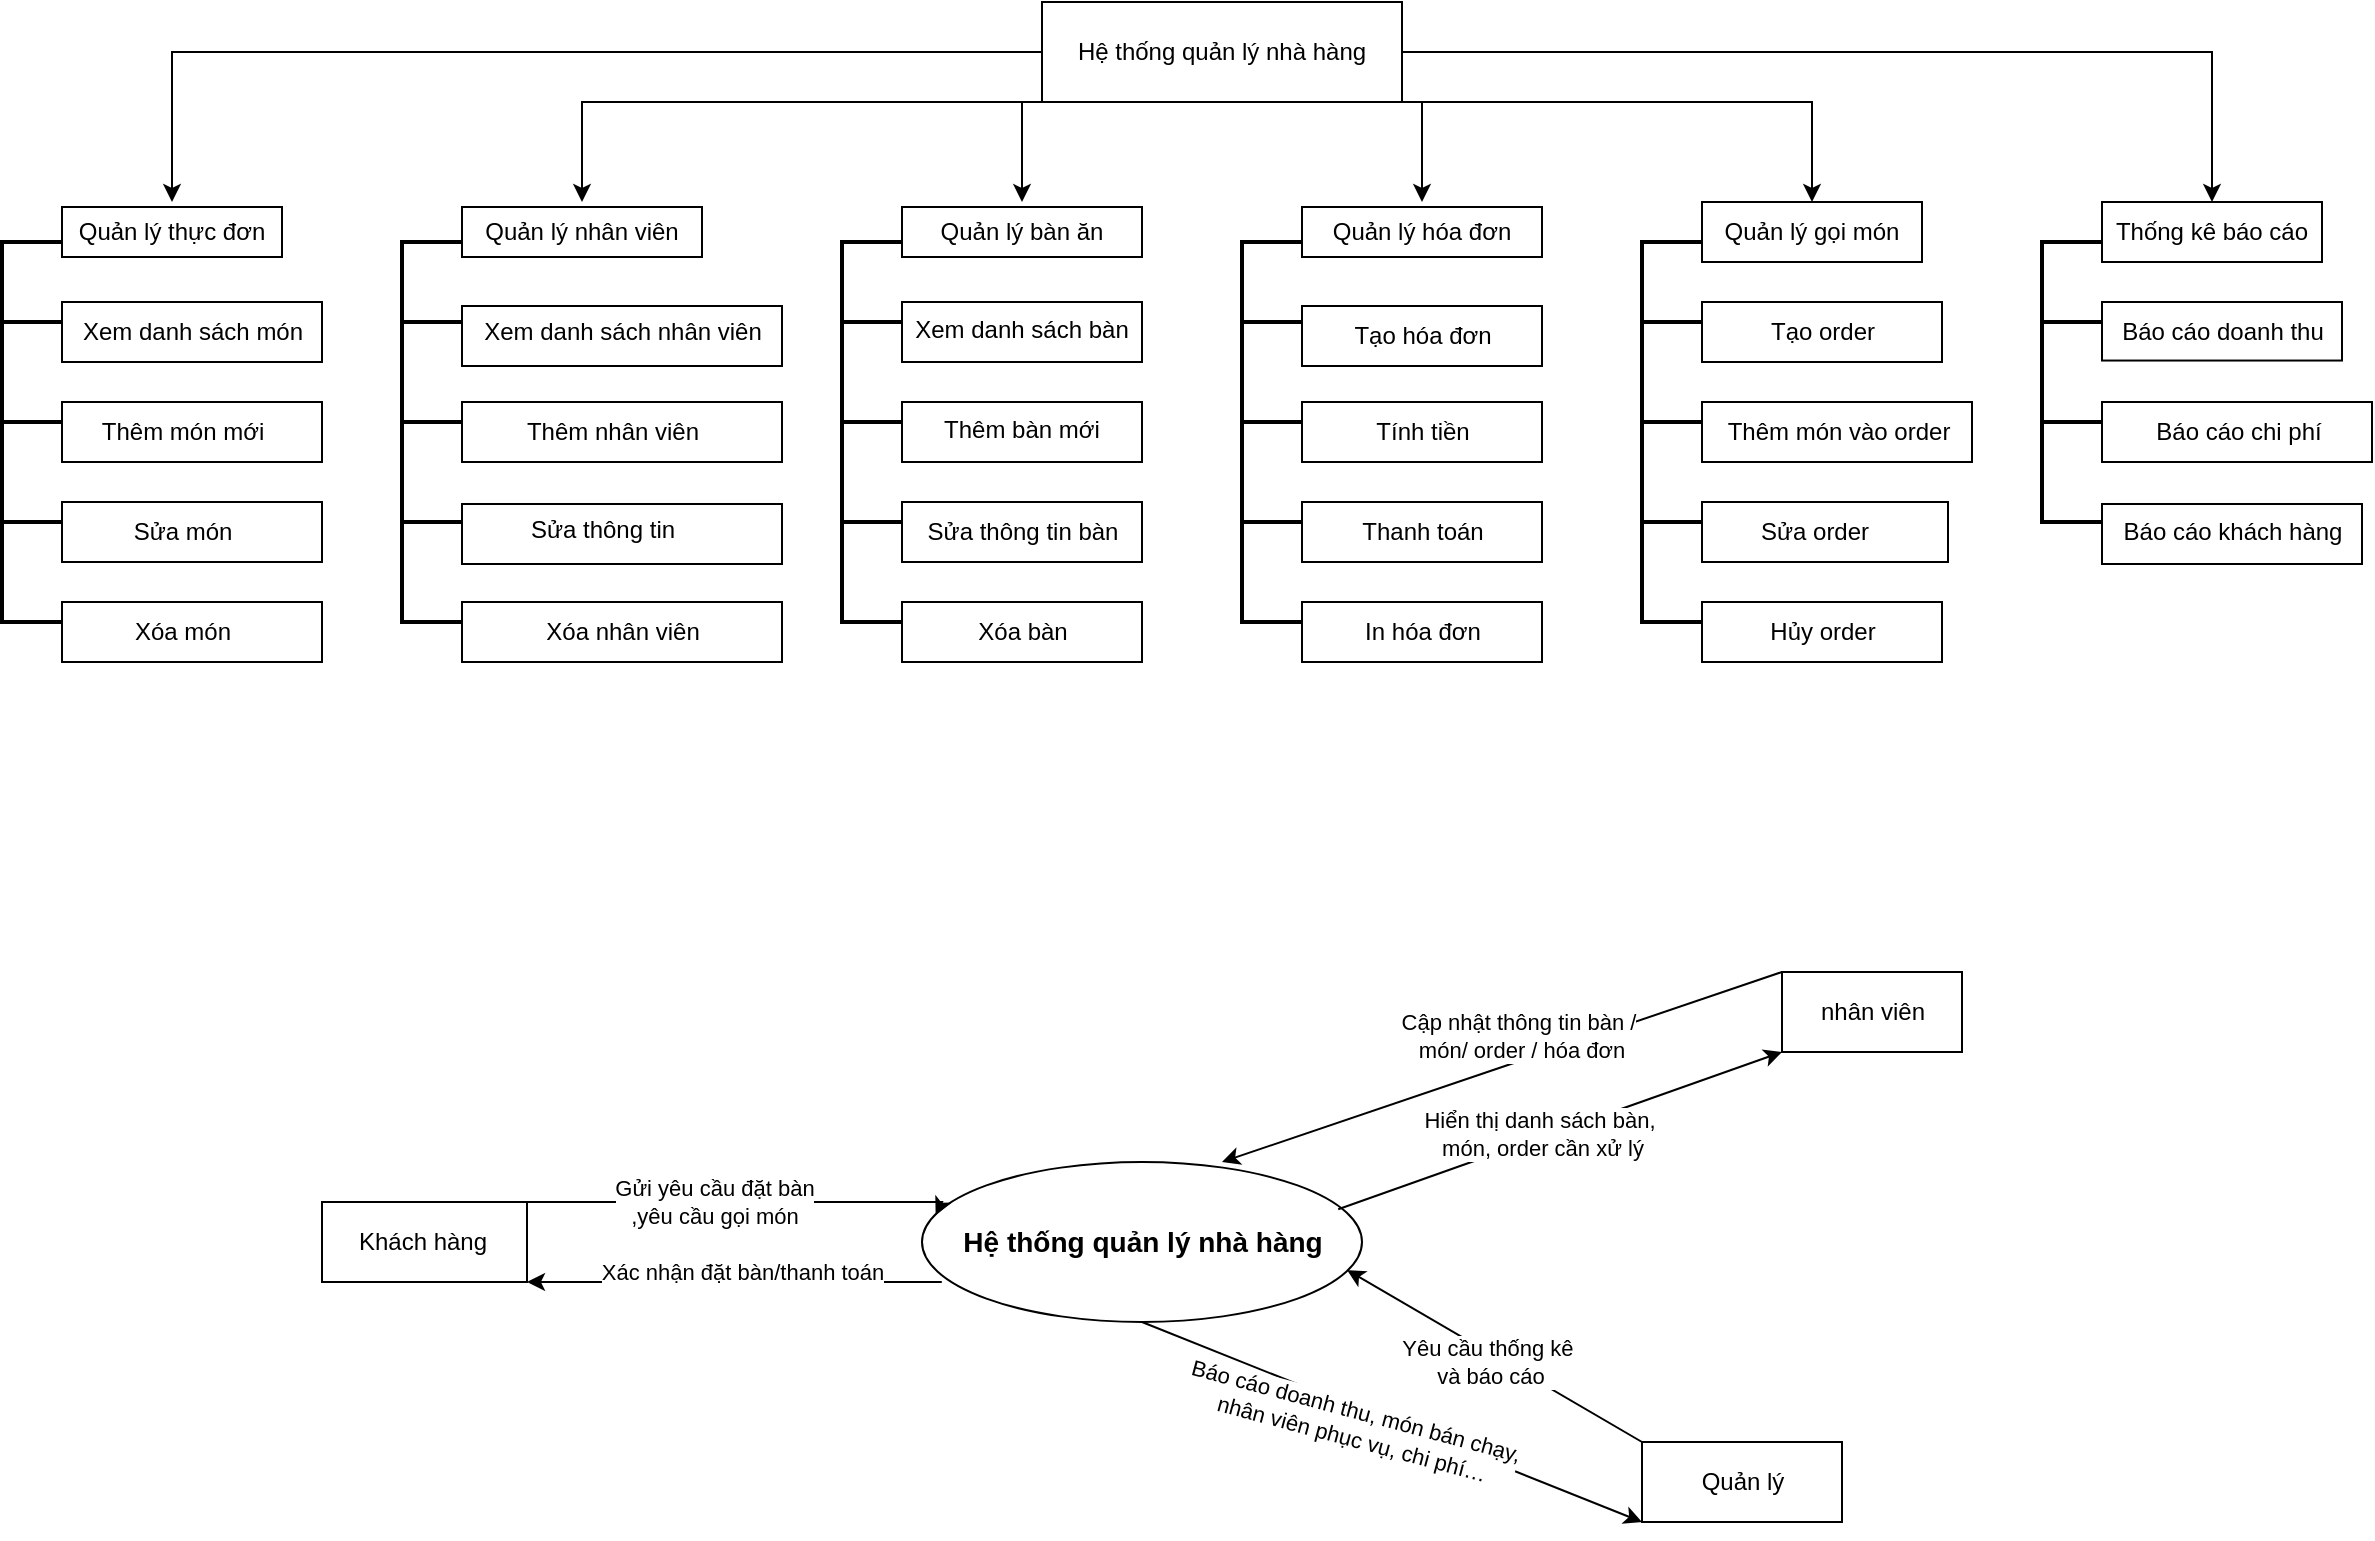 <mxfile version="28.2.0">
  <diagram name="Trang-1" id="nEc_KOwyPc2YsvQ173Iv">
    <mxGraphModel dx="2216" dy="876" grid="1" gridSize="10" guides="1" tooltips="1" connect="1" arrows="1" fold="1" page="1" pageScale="1" pageWidth="827" pageHeight="1169" math="0" shadow="0">
      <root>
        <mxCell id="0" />
        <mxCell id="1" parent="0" />
        <mxCell id="MEwQIQSJbWyz7SfcbdIY-4" value="" style="group" vertex="1" connectable="0" parent="1">
          <mxGeometry x="350" y="60" width="180" height="50" as="geometry" />
        </mxCell>
        <mxCell id="MEwQIQSJbWyz7SfcbdIY-2" value="" style="rounded=0;whiteSpace=wrap;html=1;" vertex="1" parent="MEwQIQSJbWyz7SfcbdIY-4">
          <mxGeometry width="180" height="50" as="geometry" />
        </mxCell>
        <mxCell id="MEwQIQSJbWyz7SfcbdIY-1" value="Hệ thống quản lý nhà hàng" style="text;html=1;align=center;verticalAlign=middle;whiteSpace=wrap;rounded=0;" vertex="1" parent="MEwQIQSJbWyz7SfcbdIY-4">
          <mxGeometry x="10" y="10" width="160" height="30" as="geometry" />
        </mxCell>
        <mxCell id="MEwQIQSJbWyz7SfcbdIY-15" value="" style="group" vertex="1" connectable="0" parent="1">
          <mxGeometry x="60" y="160" width="120" height="30" as="geometry" />
        </mxCell>
        <mxCell id="MEwQIQSJbWyz7SfcbdIY-12" value="" style="rounded=0;whiteSpace=wrap;html=1;" vertex="1" parent="MEwQIQSJbWyz7SfcbdIY-15">
          <mxGeometry y="2.5" width="120" height="25" as="geometry" />
        </mxCell>
        <mxCell id="MEwQIQSJbWyz7SfcbdIY-7" value="Quản lý nhân viên" style="text;html=1;align=center;verticalAlign=middle;whiteSpace=wrap;rounded=0;" vertex="1" parent="MEwQIQSJbWyz7SfcbdIY-15">
          <mxGeometry x="10" width="100" height="30" as="geometry" />
        </mxCell>
        <mxCell id="MEwQIQSJbWyz7SfcbdIY-16" value="" style="group" vertex="1" connectable="0" parent="1">
          <mxGeometry x="480" y="160" width="120" height="30" as="geometry" />
        </mxCell>
        <mxCell id="MEwQIQSJbWyz7SfcbdIY-13" value="" style="rounded=0;whiteSpace=wrap;html=1;" vertex="1" parent="MEwQIQSJbWyz7SfcbdIY-16">
          <mxGeometry y="2.5" width="120" height="25" as="geometry" />
        </mxCell>
        <mxCell id="MEwQIQSJbWyz7SfcbdIY-8" value="Quản lý hóa đơn" style="text;html=1;align=center;verticalAlign=middle;whiteSpace=wrap;rounded=0;" vertex="1" parent="MEwQIQSJbWyz7SfcbdIY-16">
          <mxGeometry x="10" width="100" height="30" as="geometry" />
        </mxCell>
        <mxCell id="MEwQIQSJbWyz7SfcbdIY-18" value="" style="group" vertex="1" connectable="0" parent="1">
          <mxGeometry x="280" y="160" width="120" height="30" as="geometry" />
        </mxCell>
        <mxCell id="MEwQIQSJbWyz7SfcbdIY-11" value="" style="rounded=0;whiteSpace=wrap;html=1;" vertex="1" parent="MEwQIQSJbWyz7SfcbdIY-18">
          <mxGeometry y="2.5" width="120" height="25" as="geometry" />
        </mxCell>
        <mxCell id="MEwQIQSJbWyz7SfcbdIY-5" value="Quản lý bàn ăn" style="text;html=1;align=center;verticalAlign=middle;whiteSpace=wrap;rounded=0;" vertex="1" parent="MEwQIQSJbWyz7SfcbdIY-18">
          <mxGeometry x="10" width="100" height="30" as="geometry" />
        </mxCell>
        <mxCell id="MEwQIQSJbWyz7SfcbdIY-20" value="" style="group" vertex="1" connectable="0" parent="1">
          <mxGeometry x="-140" y="160" width="110" height="30" as="geometry" />
        </mxCell>
        <mxCell id="MEwQIQSJbWyz7SfcbdIY-9" value="" style="rounded=0;whiteSpace=wrap;html=1;container=0;direction=west;" vertex="1" parent="MEwQIQSJbWyz7SfcbdIY-20">
          <mxGeometry y="2.5" width="110" height="25" as="geometry" />
        </mxCell>
        <mxCell id="MEwQIQSJbWyz7SfcbdIY-6" value="Quản lý thực đơn" style="text;html=1;align=center;verticalAlign=middle;whiteSpace=wrap;rounded=0;container=0;" vertex="1" parent="MEwQIQSJbWyz7SfcbdIY-20">
          <mxGeometry width="110" height="30" as="geometry" />
        </mxCell>
        <mxCell id="MEwQIQSJbWyz7SfcbdIY-25" value="" style="group" vertex="1" connectable="0" parent="1">
          <mxGeometry x="880" y="160" width="110" height="30" as="geometry" />
        </mxCell>
        <mxCell id="MEwQIQSJbWyz7SfcbdIY-24" value="" style="rounded=0;whiteSpace=wrap;html=1;container=0;" vertex="1" parent="MEwQIQSJbWyz7SfcbdIY-25">
          <mxGeometry width="110" height="30" as="geometry" />
        </mxCell>
        <mxCell id="MEwQIQSJbWyz7SfcbdIY-23" value="Thống kê báo cáo" style="text;html=1;align=center;verticalAlign=middle;whiteSpace=wrap;rounded=0;container=0;" vertex="1" parent="MEwQIQSJbWyz7SfcbdIY-25">
          <mxGeometry width="110" height="30" as="geometry" />
        </mxCell>
        <mxCell id="MEwQIQSJbWyz7SfcbdIY-40" value="" style="group" vertex="1" connectable="0" parent="1">
          <mxGeometry x="280" y="210" width="120" height="30" as="geometry" />
        </mxCell>
        <mxCell id="MEwQIQSJbWyz7SfcbdIY-39" value="" style="rounded=0;whiteSpace=wrap;html=1;" vertex="1" parent="MEwQIQSJbWyz7SfcbdIY-40">
          <mxGeometry width="120" height="30" as="geometry" />
        </mxCell>
        <mxCell id="MEwQIQSJbWyz7SfcbdIY-35" value="Xem danh sách bàn" style="text;whiteSpace=wrap;align=center;" vertex="1" parent="MEwQIQSJbWyz7SfcbdIY-40">
          <mxGeometry width="120" height="20" as="geometry" />
        </mxCell>
        <mxCell id="MEwQIQSJbWyz7SfcbdIY-43" value="" style="group" vertex="1" connectable="0" parent="1">
          <mxGeometry x="280" y="260" width="120" height="30" as="geometry" />
        </mxCell>
        <mxCell id="MEwQIQSJbWyz7SfcbdIY-42" value="" style="rounded=0;whiteSpace=wrap;html=1;" vertex="1" parent="MEwQIQSJbWyz7SfcbdIY-43">
          <mxGeometry width="120.0" height="30" as="geometry" />
        </mxCell>
        <mxCell id="MEwQIQSJbWyz7SfcbdIY-36" value="Thêm bàn mới" style="text;whiteSpace=wrap;align=center;" vertex="1" parent="MEwQIQSJbWyz7SfcbdIY-43">
          <mxGeometry x="10.909" width="98.182" height="30" as="geometry" />
        </mxCell>
        <mxCell id="MEwQIQSJbWyz7SfcbdIY-45" value="" style="group" vertex="1" connectable="0" parent="1">
          <mxGeometry x="280" y="310" width="120" height="30" as="geometry" />
        </mxCell>
        <mxCell id="MEwQIQSJbWyz7SfcbdIY-44" value="" style="rounded=0;whiteSpace=wrap;html=1;" vertex="1" parent="MEwQIQSJbWyz7SfcbdIY-45">
          <mxGeometry width="120" height="30" as="geometry" />
        </mxCell>
        <mxCell id="MEwQIQSJbWyz7SfcbdIY-37" value="Sửa thông tin bàn" style="text;html=1;align=center;verticalAlign=middle;resizable=0;points=[];autosize=1;strokeColor=none;fillColor=none;" vertex="1" parent="MEwQIQSJbWyz7SfcbdIY-45">
          <mxGeometry width="120" height="30" as="geometry" />
        </mxCell>
        <mxCell id="MEwQIQSJbWyz7SfcbdIY-49" value="" style="group" vertex="1" connectable="0" parent="1">
          <mxGeometry x="680" y="160" width="110" height="30" as="geometry" />
        </mxCell>
        <mxCell id="MEwQIQSJbWyz7SfcbdIY-48" value="" style="rounded=0;whiteSpace=wrap;html=1;" vertex="1" parent="MEwQIQSJbWyz7SfcbdIY-49">
          <mxGeometry width="110" height="30" as="geometry" />
        </mxCell>
        <mxCell id="MEwQIQSJbWyz7SfcbdIY-47" value="Quản lý gọi món" style="text;html=1;align=center;verticalAlign=middle;whiteSpace=wrap;rounded=0;" vertex="1" parent="MEwQIQSJbWyz7SfcbdIY-49">
          <mxGeometry x="10" width="90" height="30" as="geometry" />
        </mxCell>
        <mxCell id="MEwQIQSJbWyz7SfcbdIY-52" value="" style="group" vertex="1" connectable="0" parent="1">
          <mxGeometry x="280" y="360" width="120" height="30" as="geometry" />
        </mxCell>
        <mxCell id="MEwQIQSJbWyz7SfcbdIY-41" value="" style="rounded=0;whiteSpace=wrap;html=1;" vertex="1" parent="MEwQIQSJbWyz7SfcbdIY-52">
          <mxGeometry width="120" height="30" as="geometry" />
        </mxCell>
        <mxCell id="MEwQIQSJbWyz7SfcbdIY-38" value="Xóa bàn" style="text;html=1;align=center;verticalAlign=middle;resizable=0;points=[];autosize=1;strokeColor=none;fillColor=none;" vertex="1" parent="MEwQIQSJbWyz7SfcbdIY-52">
          <mxGeometry x="25" width="70" height="30" as="geometry" />
        </mxCell>
        <mxCell id="MEwQIQSJbWyz7SfcbdIY-62" value="" style="group" vertex="1" connectable="0" parent="1">
          <mxGeometry x="-140" y="210" width="130" height="30" as="geometry" />
        </mxCell>
        <mxCell id="MEwQIQSJbWyz7SfcbdIY-58" value="" style="rounded=0;whiteSpace=wrap;html=1;" vertex="1" parent="MEwQIQSJbWyz7SfcbdIY-62">
          <mxGeometry width="130" height="30" as="geometry" />
        </mxCell>
        <mxCell id="MEwQIQSJbWyz7SfcbdIY-53" value="Xem danh sách món" style="text;html=1;align=center;verticalAlign=middle;resizable=0;points=[];autosize=1;strokeColor=none;fillColor=none;" vertex="1" parent="MEwQIQSJbWyz7SfcbdIY-62">
          <mxGeometry width="130" height="30" as="geometry" />
        </mxCell>
        <mxCell id="MEwQIQSJbWyz7SfcbdIY-63" value="" style="group" vertex="1" connectable="0" parent="1">
          <mxGeometry x="-140" y="260" width="130" height="30" as="geometry" />
        </mxCell>
        <mxCell id="MEwQIQSJbWyz7SfcbdIY-59" value="" style="rounded=0;whiteSpace=wrap;html=1;" vertex="1" parent="MEwQIQSJbWyz7SfcbdIY-63">
          <mxGeometry width="130" height="30" as="geometry" />
        </mxCell>
        <mxCell id="MEwQIQSJbWyz7SfcbdIY-54" value="Thêm món mới" style="text;html=1;align=center;verticalAlign=middle;resizable=0;points=[];autosize=1;strokeColor=none;fillColor=none;" vertex="1" parent="MEwQIQSJbWyz7SfcbdIY-63">
          <mxGeometry x="10" width="100" height="30" as="geometry" />
        </mxCell>
        <mxCell id="MEwQIQSJbWyz7SfcbdIY-65" value="" style="group" vertex="1" connectable="0" parent="1">
          <mxGeometry x="-140" y="310" width="130" height="30" as="geometry" />
        </mxCell>
        <mxCell id="MEwQIQSJbWyz7SfcbdIY-60" value="" style="rounded=0;whiteSpace=wrap;html=1;container=0;" vertex="1" parent="MEwQIQSJbWyz7SfcbdIY-65">
          <mxGeometry width="130" height="30" as="geometry">
            <mxRectangle x="-110" y="310" width="50" height="40" as="alternateBounds" />
          </mxGeometry>
        </mxCell>
        <mxCell id="MEwQIQSJbWyz7SfcbdIY-55" value="Sửa món" style="text;html=1;align=center;verticalAlign=middle;resizable=0;points=[];autosize=1;strokeColor=none;fillColor=none;container=1;" vertex="1" parent="MEwQIQSJbWyz7SfcbdIY-65">
          <mxGeometry x="25" width="70" height="30" as="geometry" />
        </mxCell>
        <mxCell id="MEwQIQSJbWyz7SfcbdIY-66" value="" style="group" vertex="1" connectable="0" parent="1">
          <mxGeometry x="-140" y="360" width="130" height="30" as="geometry" />
        </mxCell>
        <mxCell id="MEwQIQSJbWyz7SfcbdIY-61" value="" style="rounded=0;whiteSpace=wrap;html=1;" vertex="1" parent="MEwQIQSJbWyz7SfcbdIY-66">
          <mxGeometry width="130" height="30" as="geometry" />
        </mxCell>
        <mxCell id="MEwQIQSJbWyz7SfcbdIY-57" value="Xóa món" style="text;html=1;align=center;verticalAlign=middle;resizable=0;points=[];autosize=1;strokeColor=none;fillColor=none;" vertex="1" parent="MEwQIQSJbWyz7SfcbdIY-66">
          <mxGeometry x="25" width="70" height="30" as="geometry" />
        </mxCell>
        <mxCell id="MEwQIQSJbWyz7SfcbdIY-77" value="" style="group" vertex="1" connectable="0" parent="1">
          <mxGeometry x="60" y="360" width="160" height="30" as="geometry" />
        </mxCell>
        <mxCell id="MEwQIQSJbWyz7SfcbdIY-75" value="" style="rounded=0;whiteSpace=wrap;html=1;" vertex="1" parent="MEwQIQSJbWyz7SfcbdIY-77">
          <mxGeometry width="160" height="30" as="geometry" />
        </mxCell>
        <mxCell id="MEwQIQSJbWyz7SfcbdIY-71" value="Xóa nhân viên" style="text;html=1;align=center;verticalAlign=middle;resizable=0;points=[];autosize=1;strokeColor=none;fillColor=none;" vertex="1" parent="MEwQIQSJbWyz7SfcbdIY-77">
          <mxGeometry x="30" width="100" height="30" as="geometry" />
        </mxCell>
        <mxCell id="MEwQIQSJbWyz7SfcbdIY-78" value="" style="group" vertex="1" connectable="0" parent="1">
          <mxGeometry x="60" y="210" width="160" height="32" as="geometry" />
        </mxCell>
        <mxCell id="MEwQIQSJbWyz7SfcbdIY-72" value="" style="rounded=0;whiteSpace=wrap;html=1;" vertex="1" parent="MEwQIQSJbWyz7SfcbdIY-78">
          <mxGeometry y="2" width="160" height="30" as="geometry" />
        </mxCell>
        <mxCell id="MEwQIQSJbWyz7SfcbdIY-67" value="Xem danh sách nhân viên" style="text;html=1;align=center;verticalAlign=middle;resizable=0;points=[];autosize=1;strokeColor=none;fillColor=none;" vertex="1" parent="MEwQIQSJbWyz7SfcbdIY-78">
          <mxGeometry width="160" height="30" as="geometry" />
        </mxCell>
        <mxCell id="MEwQIQSJbWyz7SfcbdIY-79" value="" style="group" vertex="1" connectable="0" parent="1">
          <mxGeometry x="60" y="260" width="160" height="30" as="geometry" />
        </mxCell>
        <mxCell id="MEwQIQSJbWyz7SfcbdIY-73" value="" style="rounded=0;whiteSpace=wrap;html=1;" vertex="1" parent="MEwQIQSJbWyz7SfcbdIY-79">
          <mxGeometry width="160" height="30" as="geometry" />
        </mxCell>
        <mxCell id="MEwQIQSJbWyz7SfcbdIY-68" value="Thêm nhân viên" style="text;html=1;align=center;verticalAlign=middle;resizable=0;points=[];autosize=1;strokeColor=none;fillColor=none;container=1;" vertex="1" parent="MEwQIQSJbWyz7SfcbdIY-79">
          <mxGeometry x="20" width="110" height="30" as="geometry" />
        </mxCell>
        <mxCell id="MEwQIQSJbWyz7SfcbdIY-80" value="" style="group" vertex="1" connectable="0" parent="1">
          <mxGeometry x="60" y="309" width="160" height="32" as="geometry" />
        </mxCell>
        <mxCell id="MEwQIQSJbWyz7SfcbdIY-74" value="" style="rounded=0;whiteSpace=wrap;html=1;" vertex="1" parent="MEwQIQSJbWyz7SfcbdIY-80">
          <mxGeometry y="2" width="160" height="30" as="geometry" />
        </mxCell>
        <mxCell id="MEwQIQSJbWyz7SfcbdIY-70" value="Sửa thông tin" style="text;html=1;align=center;verticalAlign=middle;resizable=0;points=[];autosize=1;strokeColor=none;fillColor=none;" vertex="1" parent="MEwQIQSJbWyz7SfcbdIY-80">
          <mxGeometry x="20" width="100" height="30" as="geometry" />
        </mxCell>
        <mxCell id="MEwQIQSJbWyz7SfcbdIY-104" value="" style="group" vertex="1" connectable="0" parent="1">
          <mxGeometry x="480" y="212" width="120" height="30" as="geometry" />
        </mxCell>
        <mxCell id="MEwQIQSJbWyz7SfcbdIY-93" value="" style="rounded=0;whiteSpace=wrap;html=1;" vertex="1" parent="MEwQIQSJbWyz7SfcbdIY-104">
          <mxGeometry width="120" height="30" as="geometry" />
        </mxCell>
        <mxCell id="MEwQIQSJbWyz7SfcbdIY-81" value="Tạo hóa đơn" style="text;html=1;align=center;verticalAlign=middle;resizable=0;points=[];autosize=1;strokeColor=none;fillColor=none;" vertex="1" parent="MEwQIQSJbWyz7SfcbdIY-104">
          <mxGeometry x="15" width="90" height="30" as="geometry" />
        </mxCell>
        <mxCell id="MEwQIQSJbWyz7SfcbdIY-105" value="" style="group" vertex="1" connectable="0" parent="1">
          <mxGeometry x="480" y="260" width="120" height="30" as="geometry" />
        </mxCell>
        <mxCell id="MEwQIQSJbWyz7SfcbdIY-94" value="" style="rounded=0;whiteSpace=wrap;html=1;" vertex="1" parent="MEwQIQSJbWyz7SfcbdIY-105">
          <mxGeometry width="120" height="30" as="geometry" />
        </mxCell>
        <mxCell id="MEwQIQSJbWyz7SfcbdIY-82" value="Tính tiền" style="text;html=1;align=center;verticalAlign=middle;resizable=0;points=[];autosize=1;strokeColor=none;fillColor=none;" vertex="1" parent="MEwQIQSJbWyz7SfcbdIY-105">
          <mxGeometry x="25" width="70" height="30" as="geometry" />
        </mxCell>
        <mxCell id="MEwQIQSJbWyz7SfcbdIY-106" value="" style="group" vertex="1" connectable="0" parent="1">
          <mxGeometry x="480" y="310" width="120" height="30" as="geometry" />
        </mxCell>
        <mxCell id="MEwQIQSJbWyz7SfcbdIY-95" value="" style="rounded=0;whiteSpace=wrap;html=1;" vertex="1" parent="MEwQIQSJbWyz7SfcbdIY-106">
          <mxGeometry width="120" height="30" as="geometry" />
        </mxCell>
        <mxCell id="MEwQIQSJbWyz7SfcbdIY-83" value="Thanh toán" style="text;html=1;align=center;verticalAlign=middle;resizable=0;points=[];autosize=1;strokeColor=none;fillColor=none;" vertex="1" parent="MEwQIQSJbWyz7SfcbdIY-106">
          <mxGeometry x="20" width="80" height="30" as="geometry" />
        </mxCell>
        <mxCell id="MEwQIQSJbWyz7SfcbdIY-107" value="" style="group" vertex="1" connectable="0" parent="1">
          <mxGeometry x="480" y="360" width="120" height="30" as="geometry" />
        </mxCell>
        <mxCell id="MEwQIQSJbWyz7SfcbdIY-92" value="" style="rounded=0;whiteSpace=wrap;html=1;" vertex="1" parent="MEwQIQSJbWyz7SfcbdIY-107">
          <mxGeometry width="120" height="30" as="geometry" />
        </mxCell>
        <mxCell id="MEwQIQSJbWyz7SfcbdIY-84" value="In hóa đơn" style="text;html=1;align=center;verticalAlign=middle;resizable=0;points=[];autosize=1;strokeColor=none;fillColor=none;" vertex="1" parent="MEwQIQSJbWyz7SfcbdIY-107">
          <mxGeometry x="20" width="80" height="30" as="geometry" />
        </mxCell>
        <mxCell id="MEwQIQSJbWyz7SfcbdIY-108" value="" style="group" vertex="1" connectable="0" parent="1">
          <mxGeometry x="680" y="360" width="120" height="30" as="geometry" />
        </mxCell>
        <mxCell id="MEwQIQSJbWyz7SfcbdIY-100" value="" style="rounded=0;whiteSpace=wrap;html=1;fontStyle=1" vertex="1" parent="MEwQIQSJbWyz7SfcbdIY-108">
          <mxGeometry width="120" height="30" as="geometry" />
        </mxCell>
        <mxCell id="MEwQIQSJbWyz7SfcbdIY-88" value="Hủy order" style="text;html=1;align=center;verticalAlign=middle;resizable=0;points=[];autosize=1;strokeColor=none;fillColor=none;" vertex="1" parent="MEwQIQSJbWyz7SfcbdIY-108">
          <mxGeometry x="20" width="80" height="30" as="geometry" />
        </mxCell>
        <mxCell id="MEwQIQSJbWyz7SfcbdIY-109" value="" style="group" vertex="1" connectable="0" parent="1">
          <mxGeometry x="680" y="310" width="123" height="30" as="geometry" />
        </mxCell>
        <mxCell id="MEwQIQSJbWyz7SfcbdIY-99" value="" style="rounded=0;whiteSpace=wrap;html=1;" vertex="1" parent="MEwQIQSJbWyz7SfcbdIY-109">
          <mxGeometry width="123" height="30" as="geometry" />
        </mxCell>
        <mxCell id="MEwQIQSJbWyz7SfcbdIY-87" value="Sửa order" style="text;html=1;align=center;verticalAlign=middle;resizable=0;points=[];autosize=1;strokeColor=none;fillColor=none;" vertex="1" parent="MEwQIQSJbWyz7SfcbdIY-109">
          <mxGeometry x="16" width="80" height="30" as="geometry" />
        </mxCell>
        <mxCell id="MEwQIQSJbWyz7SfcbdIY-110" value="" style="group" vertex="1" connectable="0" parent="1">
          <mxGeometry x="680" y="260" width="135" height="30" as="geometry" />
        </mxCell>
        <mxCell id="MEwQIQSJbWyz7SfcbdIY-98" value="" style="rounded=0;whiteSpace=wrap;html=1;" vertex="1" parent="MEwQIQSJbWyz7SfcbdIY-110">
          <mxGeometry width="135" height="30" as="geometry" />
        </mxCell>
        <mxCell id="MEwQIQSJbWyz7SfcbdIY-86" value="Thêm món vào order" style="text;html=1;align=center;verticalAlign=middle;resizable=0;points=[];autosize=1;strokeColor=none;fillColor=none;" vertex="1" parent="MEwQIQSJbWyz7SfcbdIY-110">
          <mxGeometry x="2.5" width="130" height="30" as="geometry" />
        </mxCell>
        <mxCell id="MEwQIQSJbWyz7SfcbdIY-111" value="" style="group" vertex="1" connectable="0" parent="1">
          <mxGeometry x="680" y="210" width="120" height="30" as="geometry" />
        </mxCell>
        <mxCell id="MEwQIQSJbWyz7SfcbdIY-96" value="" style="rounded=0;whiteSpace=wrap;html=1;" vertex="1" parent="MEwQIQSJbWyz7SfcbdIY-111">
          <mxGeometry width="120" height="30" as="geometry" />
        </mxCell>
        <mxCell id="MEwQIQSJbWyz7SfcbdIY-85" value="Tạo order" style="text;html=1;align=center;verticalAlign=middle;resizable=0;points=[];autosize=1;strokeColor=none;fillColor=none;" vertex="1" parent="MEwQIQSJbWyz7SfcbdIY-111">
          <mxGeometry x="20" width="80" height="30" as="geometry" />
        </mxCell>
        <mxCell id="MEwQIQSJbWyz7SfcbdIY-113" value="" style="group" vertex="1" connectable="0" parent="1">
          <mxGeometry x="880" y="209.996" width="120" height="30" as="geometry" />
        </mxCell>
        <mxCell id="MEwQIQSJbWyz7SfcbdIY-102" value="" style="rounded=0;whiteSpace=wrap;html=1;fontStyle=1" vertex="1" parent="MEwQIQSJbWyz7SfcbdIY-113">
          <mxGeometry y="0.004" width="120" height="29.268" as="geometry" />
        </mxCell>
        <mxCell id="MEwQIQSJbWyz7SfcbdIY-89" value="&lt;div&gt;Báo cáo doanh thu&lt;/div&gt;" style="text;html=1;align=center;verticalAlign=middle;resizable=0;points=[];autosize=1;strokeColor=none;fillColor=none;" vertex="1" parent="MEwQIQSJbWyz7SfcbdIY-113">
          <mxGeometry width="120" height="30" as="geometry" />
        </mxCell>
        <mxCell id="MEwQIQSJbWyz7SfcbdIY-114" value="" style="group" vertex="1" connectable="0" parent="1">
          <mxGeometry x="880" y="260" width="135" height="30" as="geometry" />
        </mxCell>
        <mxCell id="MEwQIQSJbWyz7SfcbdIY-103" value="" style="rounded=0;whiteSpace=wrap;html=1;fontStyle=1" vertex="1" parent="MEwQIQSJbWyz7SfcbdIY-114">
          <mxGeometry width="135" height="30" as="geometry" />
        </mxCell>
        <mxCell id="MEwQIQSJbWyz7SfcbdIY-90" value="Báo cáo chi phí" style="text;html=1;align=center;verticalAlign=middle;resizable=0;points=[];autosize=1;strokeColor=none;fillColor=none;" vertex="1" parent="MEwQIQSJbWyz7SfcbdIY-114">
          <mxGeometry x="12.5" width="110" height="30" as="geometry" />
        </mxCell>
        <mxCell id="MEwQIQSJbWyz7SfcbdIY-115" value="" style="group" vertex="1" connectable="0" parent="1">
          <mxGeometry x="880" y="310" width="130" height="31" as="geometry" />
        </mxCell>
        <mxCell id="MEwQIQSJbWyz7SfcbdIY-97" value="" style="rounded=0;whiteSpace=wrap;html=1;fontStyle=1" vertex="1" parent="MEwQIQSJbWyz7SfcbdIY-115">
          <mxGeometry y="1" width="130" height="30" as="geometry" />
        </mxCell>
        <mxCell id="MEwQIQSJbWyz7SfcbdIY-91" value="Báo cáo khách hàng" style="text;html=1;align=center;verticalAlign=middle;resizable=0;points=[];autosize=1;strokeColor=none;fillColor=none;" vertex="1" parent="MEwQIQSJbWyz7SfcbdIY-115">
          <mxGeometry width="130" height="30" as="geometry" />
        </mxCell>
        <mxCell id="MEwQIQSJbWyz7SfcbdIY-117" style="edgeStyle=orthogonalEdgeStyle;rounded=0;orthogonalLoop=1;jettySize=auto;html=1;entryX=0.5;entryY=0;entryDx=0;entryDy=0;" edge="1" parent="1" source="MEwQIQSJbWyz7SfcbdIY-2" target="MEwQIQSJbWyz7SfcbdIY-6">
          <mxGeometry relative="1" as="geometry">
            <mxPoint x="-50" y="150" as="targetPoint" />
          </mxGeometry>
        </mxCell>
        <mxCell id="MEwQIQSJbWyz7SfcbdIY-120" style="edgeStyle=orthogonalEdgeStyle;rounded=0;orthogonalLoop=1;jettySize=auto;html=1;exitX=0;exitY=1;exitDx=0;exitDy=0;entryX=0.5;entryY=0;entryDx=0;entryDy=0;" edge="1" parent="1" source="MEwQIQSJbWyz7SfcbdIY-2" target="MEwQIQSJbWyz7SfcbdIY-7">
          <mxGeometry relative="1" as="geometry">
            <Array as="points">
              <mxPoint x="120" y="110" />
            </Array>
          </mxGeometry>
        </mxCell>
        <mxCell id="MEwQIQSJbWyz7SfcbdIY-121" style="edgeStyle=orthogonalEdgeStyle;rounded=0;orthogonalLoop=1;jettySize=auto;html=1;exitX=0.25;exitY=1;exitDx=0;exitDy=0;entryX=0.5;entryY=0;entryDx=0;entryDy=0;" edge="1" parent="1" source="MEwQIQSJbWyz7SfcbdIY-2" target="MEwQIQSJbWyz7SfcbdIY-5">
          <mxGeometry relative="1" as="geometry">
            <Array as="points">
              <mxPoint x="340" y="110" />
            </Array>
          </mxGeometry>
        </mxCell>
        <mxCell id="MEwQIQSJbWyz7SfcbdIY-122" style="edgeStyle=orthogonalEdgeStyle;rounded=0;orthogonalLoop=1;jettySize=auto;html=1;exitX=0.5;exitY=1;exitDx=0;exitDy=0;entryX=0.5;entryY=0;entryDx=0;entryDy=0;" edge="1" parent="1" source="MEwQIQSJbWyz7SfcbdIY-2" target="MEwQIQSJbWyz7SfcbdIY-8">
          <mxGeometry relative="1" as="geometry">
            <Array as="points">
              <mxPoint x="540" y="110" />
            </Array>
          </mxGeometry>
        </mxCell>
        <mxCell id="MEwQIQSJbWyz7SfcbdIY-123" style="edgeStyle=orthogonalEdgeStyle;rounded=0;orthogonalLoop=1;jettySize=auto;html=1;entryX=0.5;entryY=0;entryDx=0;entryDy=0;" edge="1" parent="1" source="MEwQIQSJbWyz7SfcbdIY-2" target="MEwQIQSJbWyz7SfcbdIY-47">
          <mxGeometry relative="1" as="geometry">
            <Array as="points">
              <mxPoint x="735" y="110" />
            </Array>
          </mxGeometry>
        </mxCell>
        <mxCell id="MEwQIQSJbWyz7SfcbdIY-124" style="edgeStyle=orthogonalEdgeStyle;rounded=0;orthogonalLoop=1;jettySize=auto;html=1;entryX=0.5;entryY=0;entryDx=0;entryDy=0;" edge="1" parent="1" source="MEwQIQSJbWyz7SfcbdIY-2" target="MEwQIQSJbWyz7SfcbdIY-23">
          <mxGeometry relative="1" as="geometry" />
        </mxCell>
        <mxCell id="MEwQIQSJbWyz7SfcbdIY-129" value="" style="strokeWidth=2;html=1;shape=mxgraph.flowchart.annotation_1;align=left;pointerEvents=1;" vertex="1" parent="1">
          <mxGeometry x="-170" y="180" width="30" height="40" as="geometry" />
        </mxCell>
        <mxCell id="MEwQIQSJbWyz7SfcbdIY-130" value="" style="strokeWidth=2;html=1;shape=mxgraph.flowchart.annotation_1;align=left;pointerEvents=1;" vertex="1" parent="1">
          <mxGeometry x="-170" y="220" width="30" height="50" as="geometry" />
        </mxCell>
        <mxCell id="MEwQIQSJbWyz7SfcbdIY-131" value="" style="strokeWidth=2;html=1;shape=mxgraph.flowchart.annotation_1;align=left;pointerEvents=1;" vertex="1" parent="1">
          <mxGeometry x="-170" y="270" width="30" height="50" as="geometry" />
        </mxCell>
        <mxCell id="MEwQIQSJbWyz7SfcbdIY-132" value="" style="strokeWidth=2;html=1;shape=mxgraph.flowchart.annotation_1;align=left;pointerEvents=1;" vertex="1" parent="1">
          <mxGeometry x="-170" y="320" width="30" height="50" as="geometry" />
        </mxCell>
        <mxCell id="MEwQIQSJbWyz7SfcbdIY-133" value="" style="strokeWidth=2;html=1;shape=mxgraph.flowchart.annotation_1;align=left;pointerEvents=1;" vertex="1" parent="1">
          <mxGeometry x="30" y="180" width="30" height="40" as="geometry" />
        </mxCell>
        <mxCell id="MEwQIQSJbWyz7SfcbdIY-134" value="" style="strokeWidth=2;html=1;shape=mxgraph.flowchart.annotation_1;align=left;pointerEvents=1;" vertex="1" parent="1">
          <mxGeometry x="30" y="220" width="30" height="50" as="geometry" />
        </mxCell>
        <mxCell id="MEwQIQSJbWyz7SfcbdIY-135" value="" style="strokeWidth=2;html=1;shape=mxgraph.flowchart.annotation_1;align=left;pointerEvents=1;" vertex="1" parent="1">
          <mxGeometry x="30" y="270" width="30" height="50" as="geometry" />
        </mxCell>
        <mxCell id="MEwQIQSJbWyz7SfcbdIY-136" value="" style="strokeWidth=2;html=1;shape=mxgraph.flowchart.annotation_1;align=left;pointerEvents=1;" vertex="1" parent="1">
          <mxGeometry x="30" y="320" width="30" height="50" as="geometry" />
        </mxCell>
        <mxCell id="MEwQIQSJbWyz7SfcbdIY-141" value="" style="group" vertex="1" connectable="0" parent="1">
          <mxGeometry x="250" y="180" width="30" height="190" as="geometry" />
        </mxCell>
        <mxCell id="MEwQIQSJbWyz7SfcbdIY-137" value="" style="strokeWidth=2;html=1;shape=mxgraph.flowchart.annotation_1;align=left;pointerEvents=1;" vertex="1" parent="MEwQIQSJbWyz7SfcbdIY-141">
          <mxGeometry width="30" height="40" as="geometry" />
        </mxCell>
        <mxCell id="MEwQIQSJbWyz7SfcbdIY-138" value="" style="strokeWidth=2;html=1;shape=mxgraph.flowchart.annotation_1;align=left;pointerEvents=1;" vertex="1" parent="MEwQIQSJbWyz7SfcbdIY-141">
          <mxGeometry y="40" width="30" height="50" as="geometry" />
        </mxCell>
        <mxCell id="MEwQIQSJbWyz7SfcbdIY-139" value="" style="strokeWidth=2;html=1;shape=mxgraph.flowchart.annotation_1;align=left;pointerEvents=1;" vertex="1" parent="MEwQIQSJbWyz7SfcbdIY-141">
          <mxGeometry y="90" width="30" height="50" as="geometry" />
        </mxCell>
        <mxCell id="MEwQIQSJbWyz7SfcbdIY-140" value="" style="strokeWidth=2;html=1;shape=mxgraph.flowchart.annotation_1;align=left;pointerEvents=1;" vertex="1" parent="MEwQIQSJbWyz7SfcbdIY-141">
          <mxGeometry y="140" width="30" height="50" as="geometry" />
        </mxCell>
        <mxCell id="MEwQIQSJbWyz7SfcbdIY-142" value="" style="group" vertex="1" connectable="0" parent="1">
          <mxGeometry x="450" y="180" width="30" height="190" as="geometry" />
        </mxCell>
        <mxCell id="MEwQIQSJbWyz7SfcbdIY-143" value="" style="strokeWidth=2;html=1;shape=mxgraph.flowchart.annotation_1;align=left;pointerEvents=1;" vertex="1" parent="MEwQIQSJbWyz7SfcbdIY-142">
          <mxGeometry width="30" height="40" as="geometry" />
        </mxCell>
        <mxCell id="MEwQIQSJbWyz7SfcbdIY-144" value="" style="strokeWidth=2;html=1;shape=mxgraph.flowchart.annotation_1;align=left;pointerEvents=1;" vertex="1" parent="MEwQIQSJbWyz7SfcbdIY-142">
          <mxGeometry y="40" width="30" height="50" as="geometry" />
        </mxCell>
        <mxCell id="MEwQIQSJbWyz7SfcbdIY-145" value="" style="strokeWidth=2;html=1;shape=mxgraph.flowchart.annotation_1;align=left;pointerEvents=1;" vertex="1" parent="MEwQIQSJbWyz7SfcbdIY-142">
          <mxGeometry y="90" width="30" height="50" as="geometry" />
        </mxCell>
        <mxCell id="MEwQIQSJbWyz7SfcbdIY-146" value="" style="strokeWidth=2;html=1;shape=mxgraph.flowchart.annotation_1;align=left;pointerEvents=1;" vertex="1" parent="MEwQIQSJbWyz7SfcbdIY-142">
          <mxGeometry y="140" width="30" height="50" as="geometry" />
        </mxCell>
        <mxCell id="MEwQIQSJbWyz7SfcbdIY-148" value="" style="group" vertex="1" connectable="0" parent="1">
          <mxGeometry x="650" y="180" width="30" height="190" as="geometry" />
        </mxCell>
        <mxCell id="MEwQIQSJbWyz7SfcbdIY-149" value="" style="strokeWidth=2;html=1;shape=mxgraph.flowchart.annotation_1;align=left;pointerEvents=1;" vertex="1" parent="MEwQIQSJbWyz7SfcbdIY-148">
          <mxGeometry width="30" height="40" as="geometry" />
        </mxCell>
        <mxCell id="MEwQIQSJbWyz7SfcbdIY-150" value="" style="strokeWidth=2;html=1;shape=mxgraph.flowchart.annotation_1;align=left;pointerEvents=1;" vertex="1" parent="MEwQIQSJbWyz7SfcbdIY-148">
          <mxGeometry y="40" width="30" height="50" as="geometry" />
        </mxCell>
        <mxCell id="MEwQIQSJbWyz7SfcbdIY-151" value="" style="strokeWidth=2;html=1;shape=mxgraph.flowchart.annotation_1;align=left;pointerEvents=1;" vertex="1" parent="MEwQIQSJbWyz7SfcbdIY-148">
          <mxGeometry y="90" width="30" height="50" as="geometry" />
        </mxCell>
        <mxCell id="MEwQIQSJbWyz7SfcbdIY-152" value="" style="strokeWidth=2;html=1;shape=mxgraph.flowchart.annotation_1;align=left;pointerEvents=1;" vertex="1" parent="MEwQIQSJbWyz7SfcbdIY-148">
          <mxGeometry y="140" width="30" height="50" as="geometry" />
        </mxCell>
        <mxCell id="MEwQIQSJbWyz7SfcbdIY-154" value="" style="group" vertex="1" connectable="0" parent="1">
          <mxGeometry x="850" y="180" width="30" height="190" as="geometry" />
        </mxCell>
        <mxCell id="MEwQIQSJbWyz7SfcbdIY-155" value="" style="strokeWidth=2;html=1;shape=mxgraph.flowchart.annotation_1;align=left;pointerEvents=1;" vertex="1" parent="MEwQIQSJbWyz7SfcbdIY-154">
          <mxGeometry width="30" height="40" as="geometry" />
        </mxCell>
        <mxCell id="MEwQIQSJbWyz7SfcbdIY-156" value="" style="strokeWidth=2;html=1;shape=mxgraph.flowchart.annotation_1;align=left;pointerEvents=1;" vertex="1" parent="MEwQIQSJbWyz7SfcbdIY-154">
          <mxGeometry y="40" width="30" height="50" as="geometry" />
        </mxCell>
        <mxCell id="MEwQIQSJbWyz7SfcbdIY-157" value="" style="strokeWidth=2;html=1;shape=mxgraph.flowchart.annotation_1;align=left;pointerEvents=1;" vertex="1" parent="MEwQIQSJbWyz7SfcbdIY-154">
          <mxGeometry y="90" width="30" height="50" as="geometry" />
        </mxCell>
        <mxCell id="MEwQIQSJbWyz7SfcbdIY-162" value="" style="group" vertex="1" connectable="0" parent="1">
          <mxGeometry x="290" y="640" width="220" height="80" as="geometry" />
        </mxCell>
        <mxCell id="MEwQIQSJbWyz7SfcbdIY-161" value="" style="ellipse;whiteSpace=wrap;html=1;fontStyle=1" vertex="1" parent="MEwQIQSJbWyz7SfcbdIY-162">
          <mxGeometry width="220" height="80" as="geometry" />
        </mxCell>
        <mxCell id="MEwQIQSJbWyz7SfcbdIY-160" value="&lt;span&gt;&lt;font style=&quot;font-size: 14px;&quot;&gt;Hệ thống quản lý nhà hàng&lt;/font&gt;&lt;/span&gt;" style="text;html=1;align=center;verticalAlign=middle;resizable=0;points=[];autosize=1;strokeColor=none;fillColor=none;fontStyle=1" vertex="1" parent="MEwQIQSJbWyz7SfcbdIY-162">
          <mxGeometry x="15" y="25" width="190" height="30" as="geometry" />
        </mxCell>
        <mxCell id="MEwQIQSJbWyz7SfcbdIY-167" value="" style="group" vertex="1" connectable="0" parent="1">
          <mxGeometry x="-10" y="660" width="102.5" height="40" as="geometry" />
        </mxCell>
        <mxCell id="MEwQIQSJbWyz7SfcbdIY-166" value="" style="rounded=0;whiteSpace=wrap;html=1;" vertex="1" parent="MEwQIQSJbWyz7SfcbdIY-167">
          <mxGeometry width="102.5" height="40" as="geometry" />
        </mxCell>
        <mxCell id="MEwQIQSJbWyz7SfcbdIY-164" value="Khách hàng" style="text;html=1;align=center;verticalAlign=middle;resizable=0;points=[];autosize=1;strokeColor=none;fillColor=none;" vertex="1" parent="MEwQIQSJbWyz7SfcbdIY-167">
          <mxGeometry x="5" y="5" width="90" height="30" as="geometry" />
        </mxCell>
        <mxCell id="MEwQIQSJbWyz7SfcbdIY-169" value="" style="group" vertex="1" connectable="0" parent="1">
          <mxGeometry x="720" y="545" width="90" height="40" as="geometry" />
        </mxCell>
        <mxCell id="MEwQIQSJbWyz7SfcbdIY-168" value="" style="rounded=0;whiteSpace=wrap;html=1;" vertex="1" parent="MEwQIQSJbWyz7SfcbdIY-169">
          <mxGeometry width="90" height="40" as="geometry" />
        </mxCell>
        <mxCell id="MEwQIQSJbWyz7SfcbdIY-165" value="nhân viên" style="text;html=1;align=center;verticalAlign=middle;resizable=0;points=[];autosize=1;strokeColor=none;fillColor=none;" vertex="1" parent="MEwQIQSJbWyz7SfcbdIY-169">
          <mxGeometry x="5" y="5" width="80" height="30" as="geometry" />
        </mxCell>
        <mxCell id="MEwQIQSJbWyz7SfcbdIY-176" value="" style="group" vertex="1" connectable="0" parent="1">
          <mxGeometry x="650" y="780" width="100" height="45" as="geometry" />
        </mxCell>
        <mxCell id="MEwQIQSJbWyz7SfcbdIY-175" value="" style="whiteSpace=wrap;html=1;" vertex="1" parent="MEwQIQSJbWyz7SfcbdIY-176">
          <mxGeometry width="100" height="40" as="geometry" />
        </mxCell>
        <mxCell id="MEwQIQSJbWyz7SfcbdIY-172" value="Quản lý" style="text;html=1;align=center;verticalAlign=middle;resizable=0;points=[];autosize=1;strokeColor=none;fillColor=none;" vertex="1" parent="MEwQIQSJbWyz7SfcbdIY-176">
          <mxGeometry x="20" y="5" width="60" height="30" as="geometry" />
        </mxCell>
        <mxCell id="MEwQIQSJbWyz7SfcbdIY-180" value="" style="endArrow=classic;html=1;rounded=0;entryX=0.031;entryY=0.333;entryDx=0;entryDy=0;entryPerimeter=0;exitX=1;exitY=0;exitDx=0;exitDy=0;" edge="1" parent="1" source="MEwQIQSJbWyz7SfcbdIY-166" target="MEwQIQSJbWyz7SfcbdIY-161">
          <mxGeometry width="50" height="50" relative="1" as="geometry">
            <mxPoint x="115" y="690" as="sourcePoint" />
            <mxPoint x="165" y="640" as="targetPoint" />
            <Array as="points">
              <mxPoint x="300" y="660" />
            </Array>
          </mxGeometry>
        </mxCell>
        <mxCell id="MEwQIQSJbWyz7SfcbdIY-182" value="Gửi yêu cầu đặt bàn&lt;div&gt;&lt;span style=&quot;background-color: light-dark(#ffffff, var(--ge-dark-color, #121212)); color: light-dark(rgb(0, 0, 0), rgb(255, 255, 255));&quot;&gt;,yêu cầu gọi món&lt;/span&gt;&lt;/div&gt;" style="edgeLabel;html=1;align=center;verticalAlign=middle;resizable=0;points=[];" vertex="1" connectable="0" parent="MEwQIQSJbWyz7SfcbdIY-180">
          <mxGeometry x="0.012" y="-1" relative="1" as="geometry">
            <mxPoint x="-15" y="-1" as="offset" />
          </mxGeometry>
        </mxCell>
        <mxCell id="MEwQIQSJbWyz7SfcbdIY-181" value="" style="endArrow=classic;html=1;rounded=0;exitX=0.045;exitY=0.75;exitDx=0;exitDy=0;exitPerimeter=0;entryX=1;entryY=1;entryDx=0;entryDy=0;" edge="1" parent="1" source="MEwQIQSJbWyz7SfcbdIY-161" target="MEwQIQSJbWyz7SfcbdIY-166">
          <mxGeometry width="50" height="50" relative="1" as="geometry">
            <mxPoint x="390" y="800" as="sourcePoint" />
            <mxPoint x="90" y="700" as="targetPoint" />
          </mxGeometry>
        </mxCell>
        <mxCell id="MEwQIQSJbWyz7SfcbdIY-183" value="&lt;p data-pm-slice=&quot;0 0 []&quot;&gt;Xác nhận đặt bàn/thanh toán&lt;/p&gt;" style="edgeLabel;html=1;align=center;verticalAlign=middle;resizable=0;points=[];" vertex="1" connectable="0" parent="MEwQIQSJbWyz7SfcbdIY-181">
          <mxGeometry x="0.187" y="-1" relative="1" as="geometry">
            <mxPoint x="23" y="-4" as="offset" />
          </mxGeometry>
        </mxCell>
        <mxCell id="MEwQIQSJbWyz7SfcbdIY-184" value="" style="endArrow=classic;html=1;rounded=0;exitX=0;exitY=0;exitDx=0;exitDy=0;" edge="1" parent="1" source="MEwQIQSJbWyz7SfcbdIY-168">
          <mxGeometry width="50" height="50" relative="1" as="geometry">
            <mxPoint x="500" y="710" as="sourcePoint" />
            <mxPoint x="440" y="640" as="targetPoint" />
          </mxGeometry>
        </mxCell>
        <mxCell id="MEwQIQSJbWyz7SfcbdIY-185" value="Cập nhật thông tin bàn /&lt;div&gt;&amp;nbsp;món/ order / hóa đơn&lt;/div&gt;" style="edgeLabel;html=1;align=center;verticalAlign=middle;resizable=0;points=[];" vertex="1" connectable="0" parent="MEwQIQSJbWyz7SfcbdIY-184">
          <mxGeometry x="-0.129" relative="1" as="geometry">
            <mxPoint x="-10" y="-10" as="offset" />
          </mxGeometry>
        </mxCell>
        <mxCell id="MEwQIQSJbWyz7SfcbdIY-186" value="" style="endArrow=classic;html=1;rounded=0;entryX=0;entryY=1;entryDx=0;entryDy=0;exitX=0.946;exitY=0.295;exitDx=0;exitDy=0;exitPerimeter=0;" edge="1" parent="1" source="MEwQIQSJbWyz7SfcbdIY-161" target="MEwQIQSJbWyz7SfcbdIY-168">
          <mxGeometry width="50" height="50" relative="1" as="geometry">
            <mxPoint x="500" y="710" as="sourcePoint" />
            <mxPoint x="550" y="660" as="targetPoint" />
          </mxGeometry>
        </mxCell>
        <mxCell id="MEwQIQSJbWyz7SfcbdIY-187" value="Hiển thị danh sách bàn,&amp;nbsp;&lt;div&gt;món, order cần xử lý&lt;/div&gt;" style="edgeLabel;html=1;align=center;verticalAlign=middle;resizable=0;points=[];" vertex="1" connectable="0" parent="MEwQIQSJbWyz7SfcbdIY-186">
          <mxGeometry x="-0.075" y="2" relative="1" as="geometry">
            <mxPoint as="offset" />
          </mxGeometry>
        </mxCell>
        <mxCell id="MEwQIQSJbWyz7SfcbdIY-188" value="" style="endArrow=classic;html=1;rounded=0;exitX=0;exitY=0;exitDx=0;exitDy=0;entryX=0.966;entryY=0.675;entryDx=0;entryDy=0;entryPerimeter=0;" edge="1" parent="1" source="MEwQIQSJbWyz7SfcbdIY-175" target="MEwQIQSJbWyz7SfcbdIY-161">
          <mxGeometry width="50" height="50" relative="1" as="geometry">
            <mxPoint x="490" y="780" as="sourcePoint" />
            <mxPoint x="540" y="730" as="targetPoint" />
          </mxGeometry>
        </mxCell>
        <mxCell id="MEwQIQSJbWyz7SfcbdIY-189" value="Yêu cầu thống kê&amp;nbsp;&lt;div&gt;và báo cáo&lt;/div&gt;" style="edgeLabel;html=1;align=center;verticalAlign=middle;resizable=0;points=[];" vertex="1" connectable="0" parent="MEwQIQSJbWyz7SfcbdIY-188">
          <mxGeometry x="0.005" y="3" relative="1" as="geometry">
            <mxPoint as="offset" />
          </mxGeometry>
        </mxCell>
        <mxCell id="MEwQIQSJbWyz7SfcbdIY-190" value="" style="endArrow=classic;html=1;rounded=0;entryX=0;entryY=1;entryDx=0;entryDy=0;" edge="1" parent="1" target="MEwQIQSJbWyz7SfcbdIY-175">
          <mxGeometry width="50" height="50" relative="1" as="geometry">
            <mxPoint x="400" y="720" as="sourcePoint" />
            <mxPoint x="690" y="810" as="targetPoint" />
          </mxGeometry>
        </mxCell>
        <mxCell id="MEwQIQSJbWyz7SfcbdIY-191" value="Báo cáo doanh thu, món bán chạy,&lt;div&gt;&amp;nbsp;nhân viên phục vụ, chi phí…&lt;/div&gt;" style="edgeLabel;html=1;align=center;verticalAlign=middle;resizable=0;points=[];rotation=15;" vertex="1" connectable="0" parent="MEwQIQSJbWyz7SfcbdIY-190">
          <mxGeometry x="-0.156" y="1" relative="1" as="geometry">
            <mxPoint x="-1" y="9" as="offset" />
          </mxGeometry>
        </mxCell>
      </root>
    </mxGraphModel>
  </diagram>
</mxfile>
